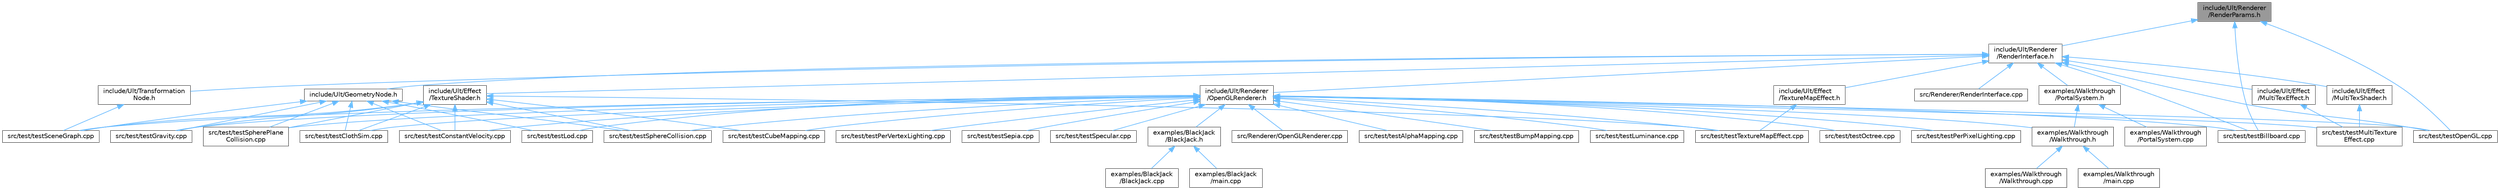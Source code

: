 digraph "include/Ult/Renderer/RenderParams.h"
{
 // LATEX_PDF_SIZE
  bgcolor="transparent";
  edge [fontname=Helvetica,fontsize=10,labelfontname=Helvetica,labelfontsize=10];
  node [fontname=Helvetica,fontsize=10,shape=box,height=0.2,width=0.4];
  Node1 [id="Node000001",label="include/Ult/Renderer\l/RenderParams.h",height=0.2,width=0.4,color="gray40", fillcolor="grey60", style="filled", fontcolor="black",tooltip=" "];
  Node1 -> Node2 [id="edge1_Node000001_Node000002",dir="back",color="steelblue1",style="solid",tooltip=" "];
  Node2 [id="Node000002",label="include/Ult/Renderer\l/RenderInterface.h",height=0.2,width=0.4,color="grey40", fillcolor="white", style="filled",URL="$_render_interface_8h.html",tooltip=" "];
  Node2 -> Node3 [id="edge2_Node000002_Node000003",dir="back",color="steelblue1",style="solid",tooltip=" "];
  Node3 [id="Node000003",label="examples/Walkthrough\l/PortalSystem.h",height=0.2,width=0.4,color="grey40", fillcolor="white", style="filled",URL="$_portal_system_8h.html",tooltip=" "];
  Node3 -> Node4 [id="edge3_Node000003_Node000004",dir="back",color="steelblue1",style="solid",tooltip=" "];
  Node4 [id="Node000004",label="examples/Walkthrough\l/PortalSystem.cpp",height=0.2,width=0.4,color="grey40", fillcolor="white", style="filled",URL="$_portal_system_8cpp.html",tooltip=" "];
  Node3 -> Node5 [id="edge4_Node000003_Node000005",dir="back",color="steelblue1",style="solid",tooltip=" "];
  Node5 [id="Node000005",label="examples/Walkthrough\l/Walkthrough.h",height=0.2,width=0.4,color="grey40", fillcolor="white", style="filled",URL="$_walkthrough_8h.html",tooltip=" "];
  Node5 -> Node6 [id="edge5_Node000005_Node000006",dir="back",color="steelblue1",style="solid",tooltip=" "];
  Node6 [id="Node000006",label="examples/Walkthrough\l/Walkthrough.cpp",height=0.2,width=0.4,color="grey40", fillcolor="white", style="filled",URL="$_walkthrough_8cpp.html",tooltip=" "];
  Node5 -> Node7 [id="edge6_Node000005_Node000007",dir="back",color="steelblue1",style="solid",tooltip=" "];
  Node7 [id="Node000007",label="examples/Walkthrough\l/main.cpp",height=0.2,width=0.4,color="grey40", fillcolor="white", style="filled",URL="$_walkthrough_2main_8cpp.html",tooltip=" "];
  Node2 -> Node8 [id="edge7_Node000002_Node000008",dir="back",color="steelblue1",style="solid",tooltip=" "];
  Node8 [id="Node000008",label="include/Ult/Effect\l/MultiTexEffect.h",height=0.2,width=0.4,color="grey40", fillcolor="white", style="filled",URL="$_multi_tex_effect_8h.html",tooltip=" "];
  Node8 -> Node9 [id="edge8_Node000008_Node000009",dir="back",color="steelblue1",style="solid",tooltip=" "];
  Node9 [id="Node000009",label="src/test/testMultiTexture\lEffect.cpp",height=0.2,width=0.4,color="grey40", fillcolor="white", style="filled",URL="$test_multi_texture_effect_8cpp.html",tooltip=" "];
  Node2 -> Node10 [id="edge9_Node000002_Node000010",dir="back",color="steelblue1",style="solid",tooltip=" "];
  Node10 [id="Node000010",label="include/Ult/Effect\l/MultiTexShader.h",height=0.2,width=0.4,color="grey40", fillcolor="white", style="filled",URL="$_multi_tex_shader_8h.html",tooltip=" "];
  Node10 -> Node9 [id="edge10_Node000010_Node000009",dir="back",color="steelblue1",style="solid",tooltip=" "];
  Node2 -> Node11 [id="edge11_Node000002_Node000011",dir="back",color="steelblue1",style="solid",tooltip=" "];
  Node11 [id="Node000011",label="include/Ult/Effect\l/TextureMapEffect.h",height=0.2,width=0.4,color="grey40", fillcolor="white", style="filled",URL="$_texture_map_effect_8h.html",tooltip=" "];
  Node11 -> Node12 [id="edge12_Node000011_Node000012",dir="back",color="steelblue1",style="solid",tooltip=" "];
  Node12 [id="Node000012",label="src/test/testTextureMapEffect.cpp",height=0.2,width=0.4,color="grey40", fillcolor="white", style="filled",URL="$test_texture_map_effect_8cpp.html",tooltip=" "];
  Node2 -> Node13 [id="edge13_Node000002_Node000013",dir="back",color="steelblue1",style="solid",tooltip=" "];
  Node13 [id="Node000013",label="include/Ult/Effect\l/TextureShader.h",height=0.2,width=0.4,color="grey40", fillcolor="white", style="filled",URL="$_texture_shader_8h.html",tooltip=" "];
  Node13 -> Node14 [id="edge14_Node000013_Node000014",dir="back",color="steelblue1",style="solid",tooltip=" "];
  Node14 [id="Node000014",label="src/test/testClothSim.cpp",height=0.2,width=0.4,color="grey40", fillcolor="white", style="filled",URL="$test_cloth_sim_8cpp.html",tooltip=" "];
  Node13 -> Node15 [id="edge15_Node000013_Node000015",dir="back",color="steelblue1",style="solid",tooltip=" "];
  Node15 [id="Node000015",label="src/test/testConstantVelocity.cpp",height=0.2,width=0.4,color="grey40", fillcolor="white", style="filled",URL="$test_constant_velocity_8cpp.html",tooltip=" "];
  Node13 -> Node16 [id="edge16_Node000013_Node000016",dir="back",color="steelblue1",style="solid",tooltip=" "];
  Node16 [id="Node000016",label="src/test/testCubeMapping.cpp",height=0.2,width=0.4,color="grey40", fillcolor="white", style="filled",URL="$test_cube_mapping_8cpp.html",tooltip=" "];
  Node13 -> Node17 [id="edge17_Node000013_Node000017",dir="back",color="steelblue1",style="solid",tooltip=" "];
  Node17 [id="Node000017",label="src/test/testGravity.cpp",height=0.2,width=0.4,color="grey40", fillcolor="white", style="filled",URL="$test_gravity_8cpp.html",tooltip=" "];
  Node13 -> Node18 [id="edge18_Node000013_Node000018",dir="back",color="steelblue1",style="solid",tooltip=" "];
  Node18 [id="Node000018",label="src/test/testSceneGraph.cpp",height=0.2,width=0.4,color="grey40", fillcolor="white", style="filled",URL="$test_scene_graph_8cpp.html",tooltip=" "];
  Node13 -> Node19 [id="edge19_Node000013_Node000019",dir="back",color="steelblue1",style="solid",tooltip=" "];
  Node19 [id="Node000019",label="src/test/testSphereCollision.cpp",height=0.2,width=0.4,color="grey40", fillcolor="white", style="filled",URL="$test_sphere_collision_8cpp.html",tooltip=" "];
  Node13 -> Node20 [id="edge20_Node000013_Node000020",dir="back",color="steelblue1",style="solid",tooltip=" "];
  Node20 [id="Node000020",label="src/test/testSpherePlane\lCollision.cpp",height=0.2,width=0.4,color="grey40", fillcolor="white", style="filled",URL="$test_sphere_plane_collision_8cpp.html",tooltip=" "];
  Node13 -> Node12 [id="edge21_Node000013_Node000012",dir="back",color="steelblue1",style="solid",tooltip=" "];
  Node2 -> Node21 [id="edge22_Node000002_Node000021",dir="back",color="steelblue1",style="solid",tooltip=" "];
  Node21 [id="Node000021",label="include/Ult/GeometryNode.h",height=0.2,width=0.4,color="grey40", fillcolor="white", style="filled",URL="$_geometry_node_8h.html",tooltip=" "];
  Node21 -> Node14 [id="edge23_Node000021_Node000014",dir="back",color="steelblue1",style="solid",tooltip=" "];
  Node21 -> Node15 [id="edge24_Node000021_Node000015",dir="back",color="steelblue1",style="solid",tooltip=" "];
  Node21 -> Node17 [id="edge25_Node000021_Node000017",dir="back",color="steelblue1",style="solid",tooltip=" "];
  Node21 -> Node22 [id="edge26_Node000021_Node000022",dir="back",color="steelblue1",style="solid",tooltip=" "];
  Node22 [id="Node000022",label="src/test/testLod.cpp",height=0.2,width=0.4,color="grey40", fillcolor="white", style="filled",URL="$test_lod_8cpp.html",tooltip=" "];
  Node21 -> Node18 [id="edge27_Node000021_Node000018",dir="back",color="steelblue1",style="solid",tooltip=" "];
  Node21 -> Node19 [id="edge28_Node000021_Node000019",dir="back",color="steelblue1",style="solid",tooltip=" "];
  Node21 -> Node20 [id="edge29_Node000021_Node000020",dir="back",color="steelblue1",style="solid",tooltip=" "];
  Node2 -> Node23 [id="edge30_Node000002_Node000023",dir="back",color="steelblue1",style="solid",tooltip=" "];
  Node23 [id="Node000023",label="include/Ult/Renderer\l/OpenGLRenderer.h",height=0.2,width=0.4,color="grey40", fillcolor="white", style="filled",URL="$_open_g_l_renderer_8h.html",tooltip=" "];
  Node23 -> Node24 [id="edge31_Node000023_Node000024",dir="back",color="steelblue1",style="solid",tooltip=" "];
  Node24 [id="Node000024",label="examples/BlackJack\l/BlackJack.h",height=0.2,width=0.4,color="grey40", fillcolor="white", style="filled",URL="$_black_jack_8h.html",tooltip=" "];
  Node24 -> Node25 [id="edge32_Node000024_Node000025",dir="back",color="steelblue1",style="solid",tooltip=" "];
  Node25 [id="Node000025",label="examples/BlackJack\l/BlackJack.cpp",height=0.2,width=0.4,color="grey40", fillcolor="white", style="filled",URL="$_black_jack_8cpp.html",tooltip=" "];
  Node24 -> Node26 [id="edge33_Node000024_Node000026",dir="back",color="steelblue1",style="solid",tooltip=" "];
  Node26 [id="Node000026",label="examples/BlackJack\l/main.cpp",height=0.2,width=0.4,color="grey40", fillcolor="white", style="filled",URL="$_black_jack_2main_8cpp.html",tooltip=" "];
  Node23 -> Node5 [id="edge34_Node000023_Node000005",dir="back",color="steelblue1",style="solid",tooltip=" "];
  Node23 -> Node27 [id="edge35_Node000023_Node000027",dir="back",color="steelblue1",style="solid",tooltip=" "];
  Node27 [id="Node000027",label="src/Renderer/OpenGLRenderer.cpp",height=0.2,width=0.4,color="grey40", fillcolor="white", style="filled",URL="$_open_g_l_renderer_8cpp.html",tooltip=" "];
  Node23 -> Node28 [id="edge36_Node000023_Node000028",dir="back",color="steelblue1",style="solid",tooltip=" "];
  Node28 [id="Node000028",label="src/test/testAlphaMapping.cpp",height=0.2,width=0.4,color="grey40", fillcolor="white", style="filled",URL="$test_alpha_mapping_8cpp.html",tooltip=" "];
  Node23 -> Node29 [id="edge37_Node000023_Node000029",dir="back",color="steelblue1",style="solid",tooltip=" "];
  Node29 [id="Node000029",label="src/test/testBillboard.cpp",height=0.2,width=0.4,color="grey40", fillcolor="white", style="filled",URL="$test_billboard_8cpp.html",tooltip=" "];
  Node23 -> Node30 [id="edge38_Node000023_Node000030",dir="back",color="steelblue1",style="solid",tooltip=" "];
  Node30 [id="Node000030",label="src/test/testBumpMapping.cpp",height=0.2,width=0.4,color="grey40", fillcolor="white", style="filled",URL="$test_bump_mapping_8cpp.html",tooltip=" "];
  Node23 -> Node14 [id="edge39_Node000023_Node000014",dir="back",color="steelblue1",style="solid",tooltip=" "];
  Node23 -> Node15 [id="edge40_Node000023_Node000015",dir="back",color="steelblue1",style="solid",tooltip=" "];
  Node23 -> Node16 [id="edge41_Node000023_Node000016",dir="back",color="steelblue1",style="solid",tooltip=" "];
  Node23 -> Node17 [id="edge42_Node000023_Node000017",dir="back",color="steelblue1",style="solid",tooltip=" "];
  Node23 -> Node22 [id="edge43_Node000023_Node000022",dir="back",color="steelblue1",style="solid",tooltip=" "];
  Node23 -> Node31 [id="edge44_Node000023_Node000031",dir="back",color="steelblue1",style="solid",tooltip=" "];
  Node31 [id="Node000031",label="src/test/testLuminance.cpp",height=0.2,width=0.4,color="grey40", fillcolor="white", style="filled",URL="$test_luminance_8cpp.html",tooltip=" "];
  Node23 -> Node9 [id="edge45_Node000023_Node000009",dir="back",color="steelblue1",style="solid",tooltip=" "];
  Node23 -> Node32 [id="edge46_Node000023_Node000032",dir="back",color="steelblue1",style="solid",tooltip=" "];
  Node32 [id="Node000032",label="src/test/testOctree.cpp",height=0.2,width=0.4,color="grey40", fillcolor="white", style="filled",URL="$test_octree_8cpp.html",tooltip=" "];
  Node23 -> Node33 [id="edge47_Node000023_Node000033",dir="back",color="steelblue1",style="solid",tooltip=" "];
  Node33 [id="Node000033",label="src/test/testOpenGL.cpp",height=0.2,width=0.4,color="grey40", fillcolor="white", style="filled",URL="$test_open_g_l_8cpp.html",tooltip=" "];
  Node23 -> Node34 [id="edge48_Node000023_Node000034",dir="back",color="steelblue1",style="solid",tooltip=" "];
  Node34 [id="Node000034",label="src/test/testPerPixelLighting.cpp",height=0.2,width=0.4,color="grey40", fillcolor="white", style="filled",URL="$test_per_pixel_lighting_8cpp.html",tooltip=" "];
  Node23 -> Node35 [id="edge49_Node000023_Node000035",dir="back",color="steelblue1",style="solid",tooltip=" "];
  Node35 [id="Node000035",label="src/test/testPerVertexLighting.cpp",height=0.2,width=0.4,color="grey40", fillcolor="white", style="filled",URL="$test_per_vertex_lighting_8cpp.html",tooltip=" "];
  Node23 -> Node18 [id="edge50_Node000023_Node000018",dir="back",color="steelblue1",style="solid",tooltip=" "];
  Node23 -> Node36 [id="edge51_Node000023_Node000036",dir="back",color="steelblue1",style="solid",tooltip=" "];
  Node36 [id="Node000036",label="src/test/testSepia.cpp",height=0.2,width=0.4,color="grey40", fillcolor="white", style="filled",URL="$test_sepia_8cpp.html",tooltip=" "];
  Node23 -> Node37 [id="edge52_Node000023_Node000037",dir="back",color="steelblue1",style="solid",tooltip=" "];
  Node37 [id="Node000037",label="src/test/testSpecular.cpp",height=0.2,width=0.4,color="grey40", fillcolor="white", style="filled",URL="$test_specular_8cpp.html",tooltip=" "];
  Node23 -> Node19 [id="edge53_Node000023_Node000019",dir="back",color="steelblue1",style="solid",tooltip=" "];
  Node23 -> Node20 [id="edge54_Node000023_Node000020",dir="back",color="steelblue1",style="solid",tooltip=" "];
  Node23 -> Node12 [id="edge55_Node000023_Node000012",dir="back",color="steelblue1",style="solid",tooltip=" "];
  Node2 -> Node38 [id="edge56_Node000002_Node000038",dir="back",color="steelblue1",style="solid",tooltip=" "];
  Node38 [id="Node000038",label="include/Ult/Transformation\lNode.h",height=0.2,width=0.4,color="grey40", fillcolor="white", style="filled",URL="$_transformation_node_8h.html",tooltip=" "];
  Node38 -> Node18 [id="edge57_Node000038_Node000018",dir="back",color="steelblue1",style="solid",tooltip=" "];
  Node2 -> Node39 [id="edge58_Node000002_Node000039",dir="back",color="steelblue1",style="solid",tooltip=" "];
  Node39 [id="Node000039",label="src/Renderer/RenderInterface.cpp",height=0.2,width=0.4,color="grey40", fillcolor="white", style="filled",URL="$_render_interface_8cpp.html",tooltip=" "];
  Node2 -> Node29 [id="edge59_Node000002_Node000029",dir="back",color="steelblue1",style="solid",tooltip=" "];
  Node2 -> Node33 [id="edge60_Node000002_Node000033",dir="back",color="steelblue1",style="solid",tooltip=" "];
  Node1 -> Node29 [id="edge61_Node000001_Node000029",dir="back",color="steelblue1",style="solid",tooltip=" "];
  Node1 -> Node33 [id="edge62_Node000001_Node000033",dir="back",color="steelblue1",style="solid",tooltip=" "];
}
